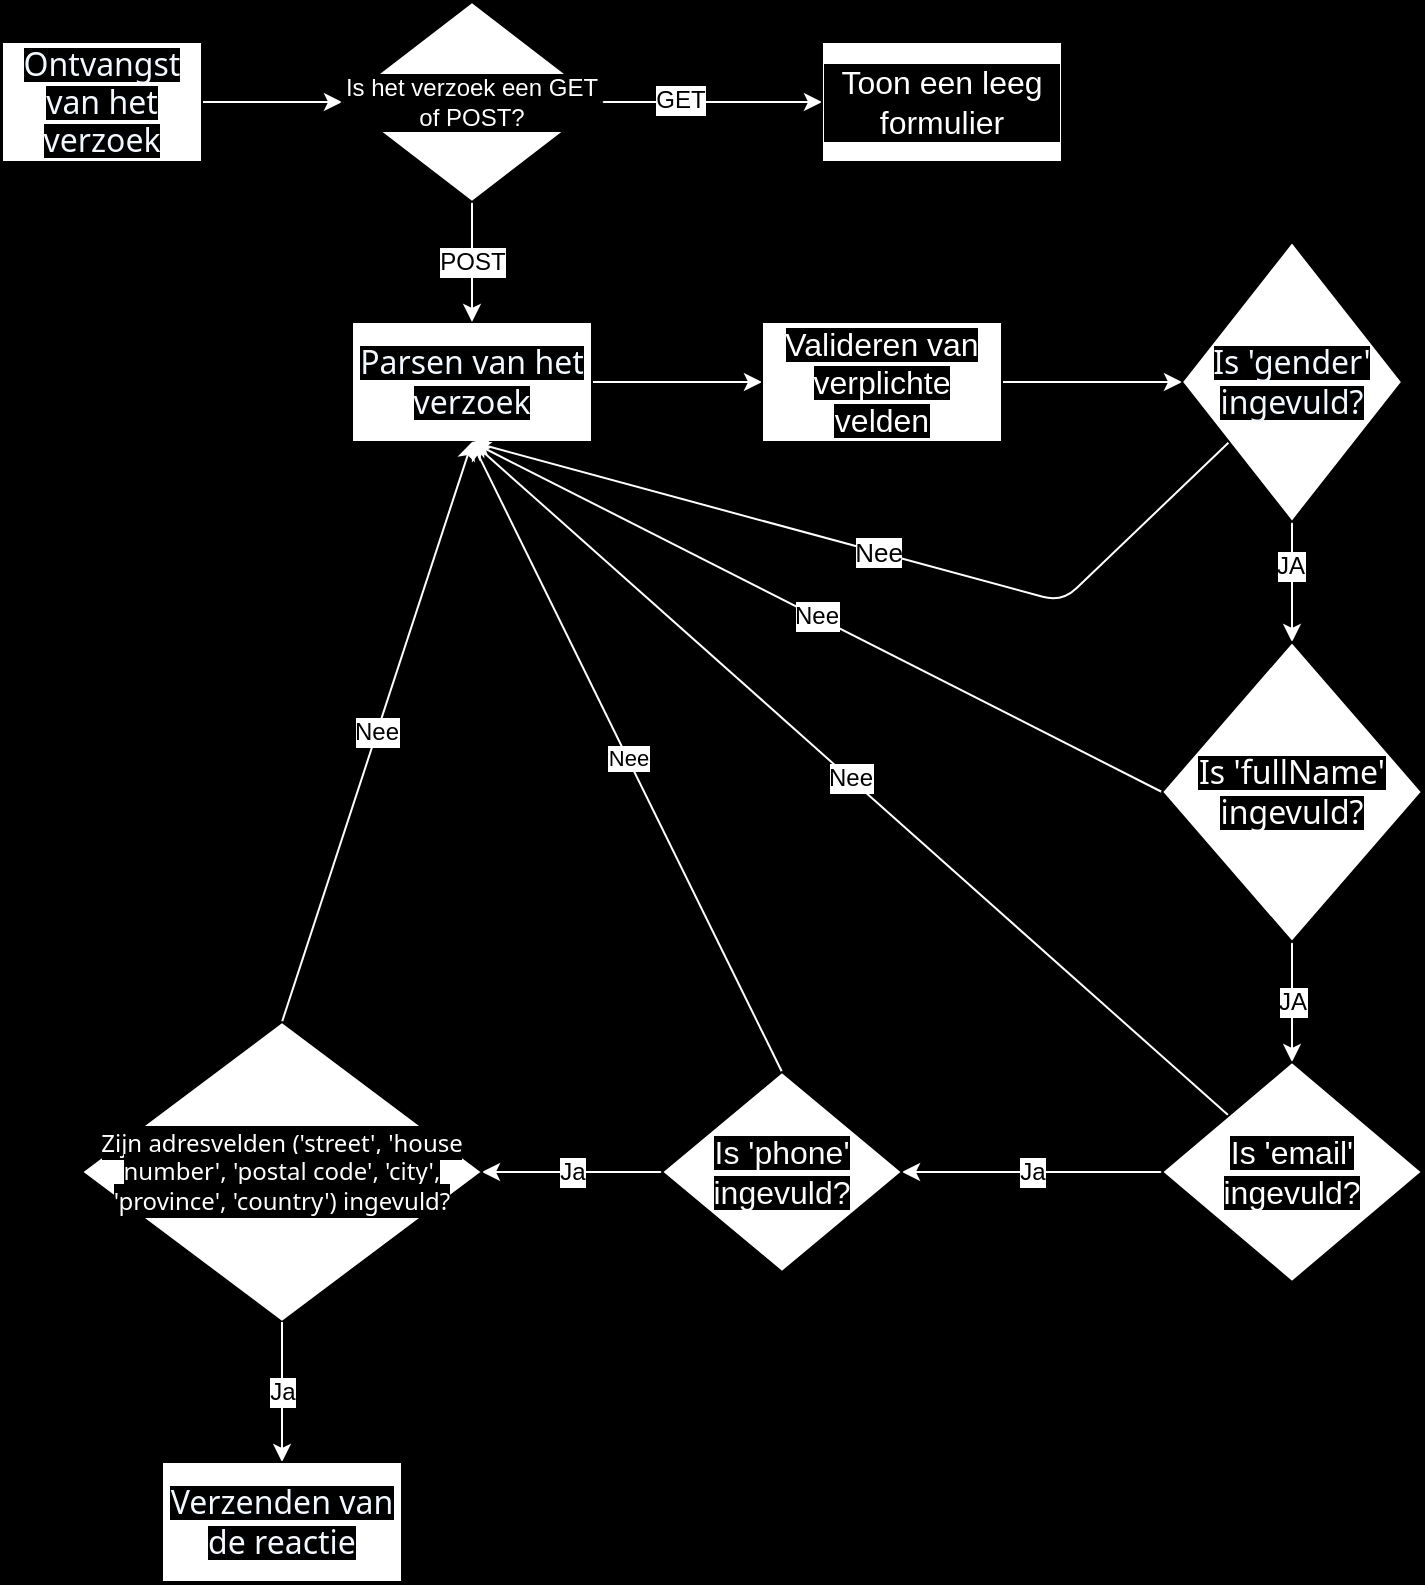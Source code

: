 <mxfile>
    <diagram id="RE21rIBLmn_Y9wnIyPNR" name="Page-1">
        <mxGraphModel dx="797" dy="647" grid="1" gridSize="10" guides="1" tooltips="1" connect="1" arrows="1" fold="1" page="1" pageScale="1" pageWidth="827" pageHeight="1169" background="#000000" math="0" shadow="0">
            <root>
                <mxCell id="0"/>
                <mxCell id="1" parent="0"/>
                <mxCell id="37" value="" style="edgeStyle=none;html=1;strokeColor=#FFFFFF;fontColor=#FFFFFF;" edge="1" parent="1" source="2" target="36">
                    <mxGeometry relative="1" as="geometry"/>
                </mxCell>
                <mxCell id="2" value="&lt;div style=&quot;&quot;&gt;&lt;span style=&quot;font-size: 16px; background-color: rgb(0, 0, 0);&quot;&gt;&lt;font style=&quot;&quot; color=&quot;#f3f8ff&quot; face=&quot;Söhne, ui-sans-serif, system-ui, -apple-system, Segoe UI, Roboto, Ubuntu, Cantarell, Noto Sans, sans-serif, Helvetica Neue, Arial, Apple Color Emoji, Segoe UI Emoji, Segoe UI Symbol, Noto Color Emoji&quot;&gt;Ontvangst van het verzoek&lt;/font&gt;&lt;/span&gt;&lt;/div&gt;" style="rounded=0;whiteSpace=wrap;html=1;align=center;" parent="1" vertex="1">
                    <mxGeometry x="20" y="20" width="100" height="60" as="geometry"/>
                </mxCell>
                <mxCell id="6" value="" style="edgeStyle=none;html=1;strokeColor=#FFFFFF;" parent="1" source="3" target="5" edge="1">
                    <mxGeometry relative="1" as="geometry"/>
                </mxCell>
                <mxCell id="3" value="&lt;div style=&quot;&quot;&gt;&lt;span style=&quot;font-size: 16px; background-color: rgb(0, 0, 0);&quot;&gt;&lt;font style=&quot;&quot; color=&quot;#f3f8ff&quot; face=&quot;Söhne, ui-sans-serif, system-ui, -apple-system, Segoe UI, Roboto, Ubuntu, Cantarell, Noto Sans, sans-serif, Helvetica Neue, Arial, Apple Color Emoji, Segoe UI Emoji, Segoe UI Symbol, Noto Color Emoji&quot;&gt;Parsen van het verzoek&lt;/font&gt;&lt;/span&gt;&lt;/div&gt;" style="whiteSpace=wrap;html=1;align=center;" parent="1" vertex="1">
                    <mxGeometry x="195" y="160" width="120" height="60" as="geometry"/>
                </mxCell>
                <mxCell id="10" value="" style="edgeStyle=none;html=1;strokeColor=#FFFFFF;" parent="1" source="5" target="9" edge="1">
                    <mxGeometry relative="1" as="geometry"/>
                </mxCell>
                <mxCell id="5" value="&lt;font color=&quot;#ffffff&quot; style=&quot;font-size: 16px; background-color: rgb(0, 0, 0);&quot;&gt;Valideren van verplichte velden&lt;/font&gt;" style="whiteSpace=wrap;html=1;align=center;" parent="1" vertex="1">
                    <mxGeometry x="400" y="160" width="120" height="60" as="geometry"/>
                </mxCell>
                <mxCell id="12" value="" style="edgeStyle=none;html=1;entryX=0.5;entryY=0;entryDx=0;entryDy=0;strokeColor=#FFFFFF;" parent="1" source="9" target="17" edge="1">
                    <mxGeometry relative="1" as="geometry">
                        <mxPoint x="360" y="760" as="targetPoint"/>
                    </mxGeometry>
                </mxCell>
                <mxCell id="13" value="&lt;font style=&quot;font-size: 12px;&quot;&gt;JA&lt;/font&gt;" style="edgeLabel;html=1;align=center;verticalAlign=middle;resizable=0;points=[];" parent="12" vertex="1" connectable="0">
                    <mxGeometry x="-0.267" y="-1" relative="1" as="geometry">
                        <mxPoint as="offset"/>
                    </mxGeometry>
                </mxCell>
                <mxCell id="15" value="&lt;font style=&quot;font-size: 13px;&quot;&gt;Nee&lt;/font&gt;" style="edgeStyle=none;html=1;entryX=0.5;entryY=1;entryDx=0;entryDy=0;strokeColor=#FFFFFF;" parent="1" source="9" target="3" edge="1">
                    <mxGeometry relative="1" as="geometry">
                        <mxPoint x="510" y="570" as="targetPoint"/>
                        <Array as="points">
                            <mxPoint x="550" y="300"/>
                        </Array>
                    </mxGeometry>
                </mxCell>
                <mxCell id="9" value="&lt;div style=&quot;&quot;&gt;&lt;span style=&quot;font-size: 16px; background-color: rgb(0, 0, 0);&quot;&gt;&lt;font style=&quot;&quot; color=&quot;#f3f8ff&quot; face=&quot;Söhne, ui-sans-serif, system-ui, -apple-system, Segoe UI, Roboto, Ubuntu, Cantarell, Noto Sans, sans-serif, Helvetica Neue, Arial, Apple Color Emoji, Segoe UI Emoji, Segoe UI Symbol, Noto Color Emoji&quot;&gt;Is 'gender' ingevuld?&lt;/font&gt;&lt;/span&gt;&lt;/div&gt;" style="rhombus;whiteSpace=wrap;html=1;align=center;" parent="1" vertex="1">
                    <mxGeometry x="610" y="120" width="110" height="140" as="geometry"/>
                </mxCell>
                <mxCell id="18" value="&lt;font style=&quot;font-size: 12px;&quot;&gt;JA&lt;/font&gt;" style="edgeStyle=none;html=1;entryX=0.5;entryY=0;entryDx=0;entryDy=0;strokeColor=#FFFFFF;" parent="1" source="17" target="20" edge="1">
                    <mxGeometry relative="1" as="geometry">
                        <mxPoint x="360" y="1010" as="targetPoint"/>
                    </mxGeometry>
                </mxCell>
                <mxCell id="25" value="&lt;font style=&quot;font-size: 12px;&quot;&gt;Nee&lt;/font&gt;" style="edgeStyle=none;html=1;exitX=0;exitY=0.5;exitDx=0;exitDy=0;entryX=0.5;entryY=1;entryDx=0;entryDy=0;strokeColor=#FFFFFF;" parent="1" source="17" target="3" edge="1">
                    <mxGeometry relative="1" as="geometry"/>
                </mxCell>
                <mxCell id="17" value="&lt;div style=&quot;&quot;&gt;&lt;span style=&quot;font-size: 16px; background-color: rgb(0, 0, 0);&quot;&gt;&lt;font style=&quot;&quot; color=&quot;#ffffff&quot; face=&quot;Söhne, ui-sans-serif, system-ui, -apple-system, Segoe UI, Roboto, Ubuntu, Cantarell, Noto Sans, sans-serif, Helvetica Neue, Arial, Apple Color Emoji, Segoe UI Emoji, Segoe UI Symbol, Noto Color Emoji&quot;&gt;Is 'fullName' ingevuld?&lt;/font&gt;&lt;/span&gt;&lt;/div&gt;" style="rhombus;whiteSpace=wrap;html=1;align=center;" parent="1" vertex="1">
                    <mxGeometry x="600" y="320" width="130" height="150" as="geometry"/>
                </mxCell>
                <mxCell id="26" value="&lt;font style=&quot;font-size: 12px;&quot;&gt;Nee&lt;/font&gt;" style="edgeStyle=none;html=1;entryX=0.5;entryY=1;entryDx=0;entryDy=0;strokeColor=#FFFFFF;" parent="1" source="20" target="3" edge="1">
                    <mxGeometry relative="1" as="geometry"/>
                </mxCell>
                <mxCell id="27" value="&lt;font style=&quot;font-size: 12px;&quot;&gt;Ja&lt;/font&gt;" style="edgeStyle=none;html=1;exitX=0;exitY=0.5;exitDx=0;exitDy=0;entryX=1;entryY=0.5;entryDx=0;entryDy=0;strokeColor=#FFFFFF;" parent="1" source="20" target="28" edge="1">
                    <mxGeometry relative="1" as="geometry">
                        <mxPoint x="470" y="585" as="targetPoint"/>
                    </mxGeometry>
                </mxCell>
                <mxCell id="20" value="&lt;font color=&quot;#ffffff&quot; style=&quot;font-size: 16px; background-color: rgb(0, 0, 0);&quot;&gt;Is 'email' ingevuld?&lt;/font&gt;" style="rhombus;whiteSpace=wrap;html=1;" parent="1" vertex="1">
                    <mxGeometry x="600" y="530" width="130" height="110" as="geometry"/>
                </mxCell>
                <mxCell id="29" value="Nee" style="edgeStyle=none;html=1;exitX=0.5;exitY=0;exitDx=0;exitDy=0;entryX=0.5;entryY=1;entryDx=0;entryDy=0;strokeColor=#FFFFFF;" parent="1" source="28" target="3" edge="1">
                    <mxGeometry relative="1" as="geometry"/>
                </mxCell>
                <mxCell id="31" value="&lt;font style=&quot;font-size: 12px;&quot;&gt;Ja&lt;/font&gt;" style="edgeStyle=none;html=1;exitX=0;exitY=0.5;exitDx=0;exitDy=0;entryX=1;entryY=0.5;entryDx=0;entryDy=0;strokeColor=#FFFFFF;" parent="1" source="28" target="30" edge="1">
                    <mxGeometry relative="1" as="geometry"/>
                </mxCell>
                <mxCell id="28" value="&lt;font color=&quot;#fafafa&quot; style=&quot;font-size: 16px; background-color: rgb(0, 0, 0);&quot;&gt;Is 'phone' ingevuld?&lt;/font&gt;" style="rhombus;whiteSpace=wrap;html=1;" parent="1" vertex="1">
                    <mxGeometry x="350" y="535" width="120" height="100" as="geometry"/>
                </mxCell>
                <mxCell id="32" value="Nee" style="edgeStyle=none;html=1;exitX=0.5;exitY=0;exitDx=0;exitDy=0;entryX=0.5;entryY=1;entryDx=0;entryDy=0;fontSize=12;strokeColor=#FFFFFF;" parent="1" source="30" target="3" edge="1">
                    <mxGeometry relative="1" as="geometry"/>
                </mxCell>
                <mxCell id="30" value="&lt;div style=&quot;&quot;&gt;&lt;font style=&quot;background-color: rgb(0, 0, 0);&quot; color=&quot;#ffffff&quot; face=&quot;Söhne, ui-sans-serif, system-ui, -apple-system, Segoe UI, Roboto, Ubuntu, Cantarell, Noto Sans, sans-serif, Helvetica Neue, Arial, Apple Color Emoji, Segoe UI Emoji, Segoe UI Symbol, Noto Color Emoji&quot;&gt;Zijn adresvelden ('street', 'house number', 'postal code', 'city', 'province', 'country') ingevuld?&lt;/font&gt;&lt;/div&gt;" style="rhombus;whiteSpace=wrap;html=1;align=center;shadow=0;" parent="1" vertex="1">
                    <mxGeometry x="60" y="510" width="200" height="150" as="geometry"/>
                </mxCell>
                <mxCell id="34" value="Ja" style="edgeStyle=none;html=1;exitX=0.5;exitY=1;exitDx=0;exitDy=0;entryX=0.5;entryY=0;entryDx=0;entryDy=0;fontSize=12;strokeColor=#FFFFFF;" parent="1" source="30" target="33" edge="1">
                    <mxGeometry relative="1" as="geometry"/>
                </mxCell>
                <mxCell id="33" value="&lt;div style=&quot;&quot;&gt;&lt;span style=&quot;font-size: 16px; background-color: rgb(0, 0, 0);&quot;&gt;&lt;font style=&quot;&quot; color=&quot;#f3f8ff&quot; face=&quot;Söhne, ui-sans-serif, system-ui, -apple-system, Segoe UI, Roboto, Ubuntu, Cantarell, Noto Sans, sans-serif, Helvetica Neue, Arial, Apple Color Emoji, Segoe UI Emoji, Segoe UI Symbol, Noto Color Emoji&quot;&gt;Verzenden van de reactie&lt;/font&gt;&lt;/span&gt;&lt;/div&gt;" style="whiteSpace=wrap;html=1;fontSize=12;align=center;" parent="1" vertex="1">
                    <mxGeometry x="100" y="730" width="120" height="60" as="geometry"/>
                </mxCell>
                <mxCell id="39" value="&lt;font style=&quot;font-size: 12px;&quot;&gt;POST&lt;/font&gt;" style="edgeStyle=none;html=1;exitX=0.5;exitY=1;exitDx=0;exitDy=0;entryX=0.5;entryY=0;entryDx=0;entryDy=0;strokeColor=#FFFFFF;fontColor=default;" edge="1" parent="1" source="36" target="3">
                    <mxGeometry relative="1" as="geometry"/>
                </mxCell>
                <mxCell id="41" style="edgeStyle=none;html=1;exitX=1;exitY=0.5;exitDx=0;exitDy=0;entryX=0;entryY=0.5;entryDx=0;entryDy=0;strokeColor=#FFFFFF;fontSize=11;fontColor=default;" edge="1" parent="1" source="36" target="40">
                    <mxGeometry relative="1" as="geometry"/>
                </mxCell>
                <mxCell id="42" value="&lt;font style=&quot;font-size: 12px;&quot;&gt;GET&lt;/font&gt;" style="edgeLabel;html=1;align=center;verticalAlign=middle;resizable=0;points=[];fontSize=11;fontColor=default;" vertex="1" connectable="0" parent="41">
                    <mxGeometry x="-0.3" y="1" relative="1" as="geometry">
                        <mxPoint as="offset"/>
                    </mxGeometry>
                </mxCell>
                <mxCell id="36" value="&lt;font style=&quot;background-color: rgb(0, 0, 0);&quot; color=&quot;#ffffff&quot;&gt;Is het verzoek een GET of POST?&lt;/font&gt;" style="rhombus;whiteSpace=wrap;html=1;shadow=0;labelBackgroundColor=#000000;" vertex="1" parent="1">
                    <mxGeometry x="190" width="130" height="100" as="geometry"/>
                </mxCell>
                <mxCell id="40" value="&lt;font style=&quot;font-size: 16px; background-color: rgb(0, 0, 0);&quot;&gt;Toon een leeg formulier&lt;/font&gt;" style="whiteSpace=wrap;html=1;shadow=0;labelBackgroundColor=#000000;fontColor=#FFFFFF;" vertex="1" parent="1">
                    <mxGeometry x="430" y="20" width="120" height="60" as="geometry"/>
                </mxCell>
            </root>
        </mxGraphModel>
    </diagram>
</mxfile>